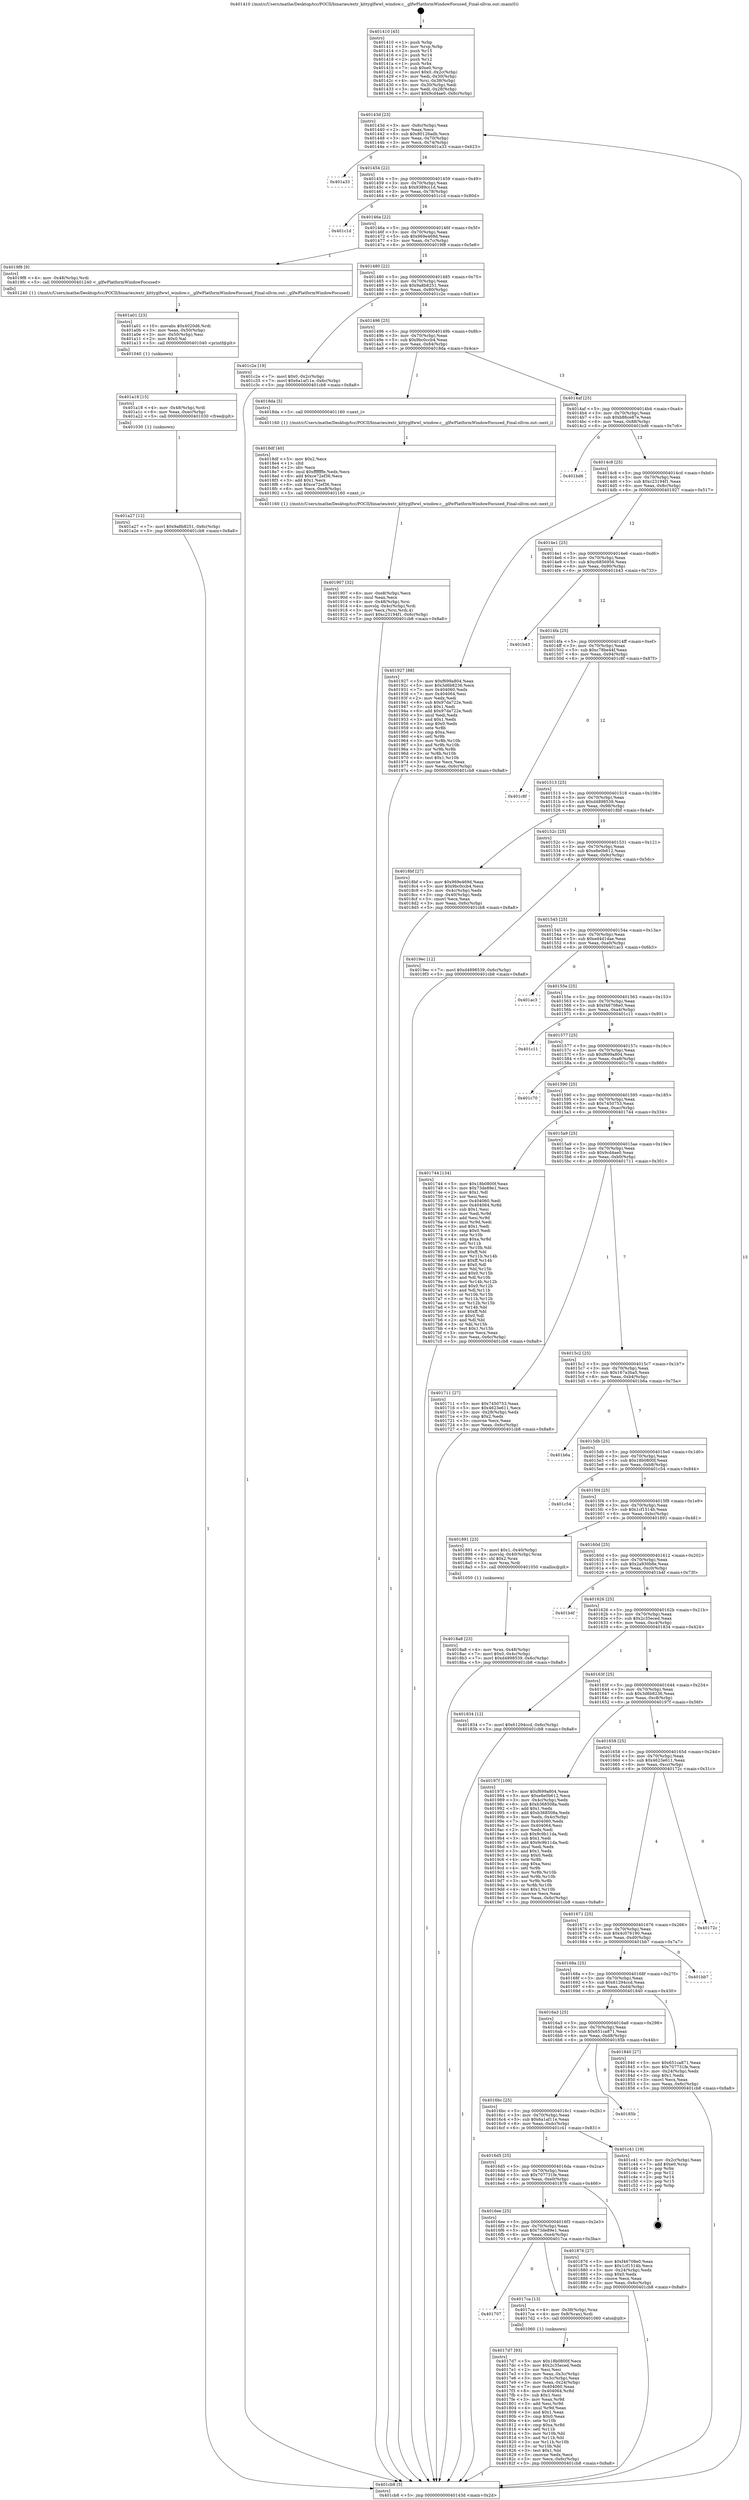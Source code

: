 digraph "0x401410" {
  label = "0x401410 (/mnt/c/Users/mathe/Desktop/tcc/POCII/binaries/extr_kittyglfwwl_window.c__glfwPlatformWindowFocused_Final-ollvm.out::main(0))"
  labelloc = "t"
  node[shape=record]

  Entry [label="",width=0.3,height=0.3,shape=circle,fillcolor=black,style=filled]
  "0x40143d" [label="{
     0x40143d [23]\l
     | [instrs]\l
     &nbsp;&nbsp;0x40143d \<+3\>: mov -0x6c(%rbp),%eax\l
     &nbsp;&nbsp;0x401440 \<+2\>: mov %eax,%ecx\l
     &nbsp;&nbsp;0x401442 \<+6\>: sub $0x80126adb,%ecx\l
     &nbsp;&nbsp;0x401448 \<+3\>: mov %eax,-0x70(%rbp)\l
     &nbsp;&nbsp;0x40144b \<+3\>: mov %ecx,-0x74(%rbp)\l
     &nbsp;&nbsp;0x40144e \<+6\>: je 0000000000401a33 \<main+0x623\>\l
  }"]
  "0x401a33" [label="{
     0x401a33\l
  }", style=dashed]
  "0x401454" [label="{
     0x401454 [22]\l
     | [instrs]\l
     &nbsp;&nbsp;0x401454 \<+5\>: jmp 0000000000401459 \<main+0x49\>\l
     &nbsp;&nbsp;0x401459 \<+3\>: mov -0x70(%rbp),%eax\l
     &nbsp;&nbsp;0x40145c \<+5\>: sub $0x9389cc1d,%eax\l
     &nbsp;&nbsp;0x401461 \<+3\>: mov %eax,-0x78(%rbp)\l
     &nbsp;&nbsp;0x401464 \<+6\>: je 0000000000401c1d \<main+0x80d\>\l
  }"]
  Exit [label="",width=0.3,height=0.3,shape=circle,fillcolor=black,style=filled,peripheries=2]
  "0x401c1d" [label="{
     0x401c1d\l
  }", style=dashed]
  "0x40146a" [label="{
     0x40146a [22]\l
     | [instrs]\l
     &nbsp;&nbsp;0x40146a \<+5\>: jmp 000000000040146f \<main+0x5f\>\l
     &nbsp;&nbsp;0x40146f \<+3\>: mov -0x70(%rbp),%eax\l
     &nbsp;&nbsp;0x401472 \<+5\>: sub $0x969e469d,%eax\l
     &nbsp;&nbsp;0x401477 \<+3\>: mov %eax,-0x7c(%rbp)\l
     &nbsp;&nbsp;0x40147a \<+6\>: je 00000000004019f8 \<main+0x5e8\>\l
  }"]
  "0x401a27" [label="{
     0x401a27 [12]\l
     | [instrs]\l
     &nbsp;&nbsp;0x401a27 \<+7\>: movl $0x9a8b8251,-0x6c(%rbp)\l
     &nbsp;&nbsp;0x401a2e \<+5\>: jmp 0000000000401cb8 \<main+0x8a8\>\l
  }"]
  "0x4019f8" [label="{
     0x4019f8 [9]\l
     | [instrs]\l
     &nbsp;&nbsp;0x4019f8 \<+4\>: mov -0x48(%rbp),%rdi\l
     &nbsp;&nbsp;0x4019fc \<+5\>: call 0000000000401240 \<_glfwPlatformWindowFocused\>\l
     | [calls]\l
     &nbsp;&nbsp;0x401240 \{1\} (/mnt/c/Users/mathe/Desktop/tcc/POCII/binaries/extr_kittyglfwwl_window.c__glfwPlatformWindowFocused_Final-ollvm.out::_glfwPlatformWindowFocused)\l
  }"]
  "0x401480" [label="{
     0x401480 [22]\l
     | [instrs]\l
     &nbsp;&nbsp;0x401480 \<+5\>: jmp 0000000000401485 \<main+0x75\>\l
     &nbsp;&nbsp;0x401485 \<+3\>: mov -0x70(%rbp),%eax\l
     &nbsp;&nbsp;0x401488 \<+5\>: sub $0x9a8b8251,%eax\l
     &nbsp;&nbsp;0x40148d \<+3\>: mov %eax,-0x80(%rbp)\l
     &nbsp;&nbsp;0x401490 \<+6\>: je 0000000000401c2e \<main+0x81e\>\l
  }"]
  "0x401a18" [label="{
     0x401a18 [15]\l
     | [instrs]\l
     &nbsp;&nbsp;0x401a18 \<+4\>: mov -0x48(%rbp),%rdi\l
     &nbsp;&nbsp;0x401a1c \<+6\>: mov %eax,-0xec(%rbp)\l
     &nbsp;&nbsp;0x401a22 \<+5\>: call 0000000000401030 \<free@plt\>\l
     | [calls]\l
     &nbsp;&nbsp;0x401030 \{1\} (unknown)\l
  }"]
  "0x401c2e" [label="{
     0x401c2e [19]\l
     | [instrs]\l
     &nbsp;&nbsp;0x401c2e \<+7\>: movl $0x0,-0x2c(%rbp)\l
     &nbsp;&nbsp;0x401c35 \<+7\>: movl $0x6a1af11e,-0x6c(%rbp)\l
     &nbsp;&nbsp;0x401c3c \<+5\>: jmp 0000000000401cb8 \<main+0x8a8\>\l
  }"]
  "0x401496" [label="{
     0x401496 [25]\l
     | [instrs]\l
     &nbsp;&nbsp;0x401496 \<+5\>: jmp 000000000040149b \<main+0x8b\>\l
     &nbsp;&nbsp;0x40149b \<+3\>: mov -0x70(%rbp),%eax\l
     &nbsp;&nbsp;0x40149e \<+5\>: sub $0x9bc0ccb4,%eax\l
     &nbsp;&nbsp;0x4014a3 \<+6\>: mov %eax,-0x84(%rbp)\l
     &nbsp;&nbsp;0x4014a9 \<+6\>: je 00000000004018da \<main+0x4ca\>\l
  }"]
  "0x401a01" [label="{
     0x401a01 [23]\l
     | [instrs]\l
     &nbsp;&nbsp;0x401a01 \<+10\>: movabs $0x4020d6,%rdi\l
     &nbsp;&nbsp;0x401a0b \<+3\>: mov %eax,-0x50(%rbp)\l
     &nbsp;&nbsp;0x401a0e \<+3\>: mov -0x50(%rbp),%esi\l
     &nbsp;&nbsp;0x401a11 \<+2\>: mov $0x0,%al\l
     &nbsp;&nbsp;0x401a13 \<+5\>: call 0000000000401040 \<printf@plt\>\l
     | [calls]\l
     &nbsp;&nbsp;0x401040 \{1\} (unknown)\l
  }"]
  "0x4018da" [label="{
     0x4018da [5]\l
     | [instrs]\l
     &nbsp;&nbsp;0x4018da \<+5\>: call 0000000000401160 \<next_i\>\l
     | [calls]\l
     &nbsp;&nbsp;0x401160 \{1\} (/mnt/c/Users/mathe/Desktop/tcc/POCII/binaries/extr_kittyglfwwl_window.c__glfwPlatformWindowFocused_Final-ollvm.out::next_i)\l
  }"]
  "0x4014af" [label="{
     0x4014af [25]\l
     | [instrs]\l
     &nbsp;&nbsp;0x4014af \<+5\>: jmp 00000000004014b4 \<main+0xa4\>\l
     &nbsp;&nbsp;0x4014b4 \<+3\>: mov -0x70(%rbp),%eax\l
     &nbsp;&nbsp;0x4014b7 \<+5\>: sub $0xb86ce87e,%eax\l
     &nbsp;&nbsp;0x4014bc \<+6\>: mov %eax,-0x88(%rbp)\l
     &nbsp;&nbsp;0x4014c2 \<+6\>: je 0000000000401bd6 \<main+0x7c6\>\l
  }"]
  "0x401907" [label="{
     0x401907 [32]\l
     | [instrs]\l
     &nbsp;&nbsp;0x401907 \<+6\>: mov -0xe8(%rbp),%ecx\l
     &nbsp;&nbsp;0x40190d \<+3\>: imul %eax,%ecx\l
     &nbsp;&nbsp;0x401910 \<+4\>: mov -0x48(%rbp),%rsi\l
     &nbsp;&nbsp;0x401914 \<+4\>: movslq -0x4c(%rbp),%rdi\l
     &nbsp;&nbsp;0x401918 \<+3\>: mov %ecx,(%rsi,%rdi,4)\l
     &nbsp;&nbsp;0x40191b \<+7\>: movl $0xc23194f1,-0x6c(%rbp)\l
     &nbsp;&nbsp;0x401922 \<+5\>: jmp 0000000000401cb8 \<main+0x8a8\>\l
  }"]
  "0x401bd6" [label="{
     0x401bd6\l
  }", style=dashed]
  "0x4014c8" [label="{
     0x4014c8 [25]\l
     | [instrs]\l
     &nbsp;&nbsp;0x4014c8 \<+5\>: jmp 00000000004014cd \<main+0xbd\>\l
     &nbsp;&nbsp;0x4014cd \<+3\>: mov -0x70(%rbp),%eax\l
     &nbsp;&nbsp;0x4014d0 \<+5\>: sub $0xc23194f1,%eax\l
     &nbsp;&nbsp;0x4014d5 \<+6\>: mov %eax,-0x8c(%rbp)\l
     &nbsp;&nbsp;0x4014db \<+6\>: je 0000000000401927 \<main+0x517\>\l
  }"]
  "0x4018df" [label="{
     0x4018df [40]\l
     | [instrs]\l
     &nbsp;&nbsp;0x4018df \<+5\>: mov $0x2,%ecx\l
     &nbsp;&nbsp;0x4018e4 \<+1\>: cltd\l
     &nbsp;&nbsp;0x4018e5 \<+2\>: idiv %ecx\l
     &nbsp;&nbsp;0x4018e7 \<+6\>: imul $0xfffffffe,%edx,%ecx\l
     &nbsp;&nbsp;0x4018ed \<+6\>: add $0xce72ef36,%ecx\l
     &nbsp;&nbsp;0x4018f3 \<+3\>: add $0x1,%ecx\l
     &nbsp;&nbsp;0x4018f6 \<+6\>: sub $0xce72ef36,%ecx\l
     &nbsp;&nbsp;0x4018fc \<+6\>: mov %ecx,-0xe8(%rbp)\l
     &nbsp;&nbsp;0x401902 \<+5\>: call 0000000000401160 \<next_i\>\l
     | [calls]\l
     &nbsp;&nbsp;0x401160 \{1\} (/mnt/c/Users/mathe/Desktop/tcc/POCII/binaries/extr_kittyglfwwl_window.c__glfwPlatformWindowFocused_Final-ollvm.out::next_i)\l
  }"]
  "0x401927" [label="{
     0x401927 [88]\l
     | [instrs]\l
     &nbsp;&nbsp;0x401927 \<+5\>: mov $0xf699a804,%eax\l
     &nbsp;&nbsp;0x40192c \<+5\>: mov $0x3d6b8236,%ecx\l
     &nbsp;&nbsp;0x401931 \<+7\>: mov 0x404060,%edx\l
     &nbsp;&nbsp;0x401938 \<+7\>: mov 0x404064,%esi\l
     &nbsp;&nbsp;0x40193f \<+2\>: mov %edx,%edi\l
     &nbsp;&nbsp;0x401941 \<+6\>: sub $0x97da722e,%edi\l
     &nbsp;&nbsp;0x401947 \<+3\>: sub $0x1,%edi\l
     &nbsp;&nbsp;0x40194a \<+6\>: add $0x97da722e,%edi\l
     &nbsp;&nbsp;0x401950 \<+3\>: imul %edi,%edx\l
     &nbsp;&nbsp;0x401953 \<+3\>: and $0x1,%edx\l
     &nbsp;&nbsp;0x401956 \<+3\>: cmp $0x0,%edx\l
     &nbsp;&nbsp;0x401959 \<+4\>: sete %r8b\l
     &nbsp;&nbsp;0x40195d \<+3\>: cmp $0xa,%esi\l
     &nbsp;&nbsp;0x401960 \<+4\>: setl %r9b\l
     &nbsp;&nbsp;0x401964 \<+3\>: mov %r8b,%r10b\l
     &nbsp;&nbsp;0x401967 \<+3\>: and %r9b,%r10b\l
     &nbsp;&nbsp;0x40196a \<+3\>: xor %r9b,%r8b\l
     &nbsp;&nbsp;0x40196d \<+3\>: or %r8b,%r10b\l
     &nbsp;&nbsp;0x401970 \<+4\>: test $0x1,%r10b\l
     &nbsp;&nbsp;0x401974 \<+3\>: cmovne %ecx,%eax\l
     &nbsp;&nbsp;0x401977 \<+3\>: mov %eax,-0x6c(%rbp)\l
     &nbsp;&nbsp;0x40197a \<+5\>: jmp 0000000000401cb8 \<main+0x8a8\>\l
  }"]
  "0x4014e1" [label="{
     0x4014e1 [25]\l
     | [instrs]\l
     &nbsp;&nbsp;0x4014e1 \<+5\>: jmp 00000000004014e6 \<main+0xd6\>\l
     &nbsp;&nbsp;0x4014e6 \<+3\>: mov -0x70(%rbp),%eax\l
     &nbsp;&nbsp;0x4014e9 \<+5\>: sub $0xc6856956,%eax\l
     &nbsp;&nbsp;0x4014ee \<+6\>: mov %eax,-0x90(%rbp)\l
     &nbsp;&nbsp;0x4014f4 \<+6\>: je 0000000000401b43 \<main+0x733\>\l
  }"]
  "0x4018a8" [label="{
     0x4018a8 [23]\l
     | [instrs]\l
     &nbsp;&nbsp;0x4018a8 \<+4\>: mov %rax,-0x48(%rbp)\l
     &nbsp;&nbsp;0x4018ac \<+7\>: movl $0x0,-0x4c(%rbp)\l
     &nbsp;&nbsp;0x4018b3 \<+7\>: movl $0xd4898539,-0x6c(%rbp)\l
     &nbsp;&nbsp;0x4018ba \<+5\>: jmp 0000000000401cb8 \<main+0x8a8\>\l
  }"]
  "0x401b43" [label="{
     0x401b43\l
  }", style=dashed]
  "0x4014fa" [label="{
     0x4014fa [25]\l
     | [instrs]\l
     &nbsp;&nbsp;0x4014fa \<+5\>: jmp 00000000004014ff \<main+0xef\>\l
     &nbsp;&nbsp;0x4014ff \<+3\>: mov -0x70(%rbp),%eax\l
     &nbsp;&nbsp;0x401502 \<+5\>: sub $0xc78be44f,%eax\l
     &nbsp;&nbsp;0x401507 \<+6\>: mov %eax,-0x94(%rbp)\l
     &nbsp;&nbsp;0x40150d \<+6\>: je 0000000000401c8f \<main+0x87f\>\l
  }"]
  "0x4017d7" [label="{
     0x4017d7 [93]\l
     | [instrs]\l
     &nbsp;&nbsp;0x4017d7 \<+5\>: mov $0x18b0800f,%ecx\l
     &nbsp;&nbsp;0x4017dc \<+5\>: mov $0x2c35eced,%edx\l
     &nbsp;&nbsp;0x4017e1 \<+2\>: xor %esi,%esi\l
     &nbsp;&nbsp;0x4017e3 \<+3\>: mov %eax,-0x3c(%rbp)\l
     &nbsp;&nbsp;0x4017e6 \<+3\>: mov -0x3c(%rbp),%eax\l
     &nbsp;&nbsp;0x4017e9 \<+3\>: mov %eax,-0x24(%rbp)\l
     &nbsp;&nbsp;0x4017ec \<+7\>: mov 0x404060,%eax\l
     &nbsp;&nbsp;0x4017f3 \<+8\>: mov 0x404064,%r8d\l
     &nbsp;&nbsp;0x4017fb \<+3\>: sub $0x1,%esi\l
     &nbsp;&nbsp;0x4017fe \<+3\>: mov %eax,%r9d\l
     &nbsp;&nbsp;0x401801 \<+3\>: add %esi,%r9d\l
     &nbsp;&nbsp;0x401804 \<+4\>: imul %r9d,%eax\l
     &nbsp;&nbsp;0x401808 \<+3\>: and $0x1,%eax\l
     &nbsp;&nbsp;0x40180b \<+3\>: cmp $0x0,%eax\l
     &nbsp;&nbsp;0x40180e \<+4\>: sete %r10b\l
     &nbsp;&nbsp;0x401812 \<+4\>: cmp $0xa,%r8d\l
     &nbsp;&nbsp;0x401816 \<+4\>: setl %r11b\l
     &nbsp;&nbsp;0x40181a \<+3\>: mov %r10b,%bl\l
     &nbsp;&nbsp;0x40181d \<+3\>: and %r11b,%bl\l
     &nbsp;&nbsp;0x401820 \<+3\>: xor %r11b,%r10b\l
     &nbsp;&nbsp;0x401823 \<+3\>: or %r10b,%bl\l
     &nbsp;&nbsp;0x401826 \<+3\>: test $0x1,%bl\l
     &nbsp;&nbsp;0x401829 \<+3\>: cmovne %edx,%ecx\l
     &nbsp;&nbsp;0x40182c \<+3\>: mov %ecx,-0x6c(%rbp)\l
     &nbsp;&nbsp;0x40182f \<+5\>: jmp 0000000000401cb8 \<main+0x8a8\>\l
  }"]
  "0x401c8f" [label="{
     0x401c8f\l
  }", style=dashed]
  "0x401513" [label="{
     0x401513 [25]\l
     | [instrs]\l
     &nbsp;&nbsp;0x401513 \<+5\>: jmp 0000000000401518 \<main+0x108\>\l
     &nbsp;&nbsp;0x401518 \<+3\>: mov -0x70(%rbp),%eax\l
     &nbsp;&nbsp;0x40151b \<+5\>: sub $0xd4898539,%eax\l
     &nbsp;&nbsp;0x401520 \<+6\>: mov %eax,-0x98(%rbp)\l
     &nbsp;&nbsp;0x401526 \<+6\>: je 00000000004018bf \<main+0x4af\>\l
  }"]
  "0x401707" [label="{
     0x401707\l
  }", style=dashed]
  "0x4018bf" [label="{
     0x4018bf [27]\l
     | [instrs]\l
     &nbsp;&nbsp;0x4018bf \<+5\>: mov $0x969e469d,%eax\l
     &nbsp;&nbsp;0x4018c4 \<+5\>: mov $0x9bc0ccb4,%ecx\l
     &nbsp;&nbsp;0x4018c9 \<+3\>: mov -0x4c(%rbp),%edx\l
     &nbsp;&nbsp;0x4018cc \<+3\>: cmp -0x40(%rbp),%edx\l
     &nbsp;&nbsp;0x4018cf \<+3\>: cmovl %ecx,%eax\l
     &nbsp;&nbsp;0x4018d2 \<+3\>: mov %eax,-0x6c(%rbp)\l
     &nbsp;&nbsp;0x4018d5 \<+5\>: jmp 0000000000401cb8 \<main+0x8a8\>\l
  }"]
  "0x40152c" [label="{
     0x40152c [25]\l
     | [instrs]\l
     &nbsp;&nbsp;0x40152c \<+5\>: jmp 0000000000401531 \<main+0x121\>\l
     &nbsp;&nbsp;0x401531 \<+3\>: mov -0x70(%rbp),%eax\l
     &nbsp;&nbsp;0x401534 \<+5\>: sub $0xe8e0b612,%eax\l
     &nbsp;&nbsp;0x401539 \<+6\>: mov %eax,-0x9c(%rbp)\l
     &nbsp;&nbsp;0x40153f \<+6\>: je 00000000004019ec \<main+0x5dc\>\l
  }"]
  "0x4017ca" [label="{
     0x4017ca [13]\l
     | [instrs]\l
     &nbsp;&nbsp;0x4017ca \<+4\>: mov -0x38(%rbp),%rax\l
     &nbsp;&nbsp;0x4017ce \<+4\>: mov 0x8(%rax),%rdi\l
     &nbsp;&nbsp;0x4017d2 \<+5\>: call 0000000000401060 \<atoi@plt\>\l
     | [calls]\l
     &nbsp;&nbsp;0x401060 \{1\} (unknown)\l
  }"]
  "0x4019ec" [label="{
     0x4019ec [12]\l
     | [instrs]\l
     &nbsp;&nbsp;0x4019ec \<+7\>: movl $0xd4898539,-0x6c(%rbp)\l
     &nbsp;&nbsp;0x4019f3 \<+5\>: jmp 0000000000401cb8 \<main+0x8a8\>\l
  }"]
  "0x401545" [label="{
     0x401545 [25]\l
     | [instrs]\l
     &nbsp;&nbsp;0x401545 \<+5\>: jmp 000000000040154a \<main+0x13a\>\l
     &nbsp;&nbsp;0x40154a \<+3\>: mov -0x70(%rbp),%eax\l
     &nbsp;&nbsp;0x40154d \<+5\>: sub $0xed4d1dae,%eax\l
     &nbsp;&nbsp;0x401552 \<+6\>: mov %eax,-0xa0(%rbp)\l
     &nbsp;&nbsp;0x401558 \<+6\>: je 0000000000401ac3 \<main+0x6b3\>\l
  }"]
  "0x4016ee" [label="{
     0x4016ee [25]\l
     | [instrs]\l
     &nbsp;&nbsp;0x4016ee \<+5\>: jmp 00000000004016f3 \<main+0x2e3\>\l
     &nbsp;&nbsp;0x4016f3 \<+3\>: mov -0x70(%rbp),%eax\l
     &nbsp;&nbsp;0x4016f6 \<+5\>: sub $0x73de89e1,%eax\l
     &nbsp;&nbsp;0x4016fb \<+6\>: mov %eax,-0xe4(%rbp)\l
     &nbsp;&nbsp;0x401701 \<+6\>: je 00000000004017ca \<main+0x3ba\>\l
  }"]
  "0x401ac3" [label="{
     0x401ac3\l
  }", style=dashed]
  "0x40155e" [label="{
     0x40155e [25]\l
     | [instrs]\l
     &nbsp;&nbsp;0x40155e \<+5\>: jmp 0000000000401563 \<main+0x153\>\l
     &nbsp;&nbsp;0x401563 \<+3\>: mov -0x70(%rbp),%eax\l
     &nbsp;&nbsp;0x401566 \<+5\>: sub $0xf46708e0,%eax\l
     &nbsp;&nbsp;0x40156b \<+6\>: mov %eax,-0xa4(%rbp)\l
     &nbsp;&nbsp;0x401571 \<+6\>: je 0000000000401c11 \<main+0x801\>\l
  }"]
  "0x401876" [label="{
     0x401876 [27]\l
     | [instrs]\l
     &nbsp;&nbsp;0x401876 \<+5\>: mov $0xf46708e0,%eax\l
     &nbsp;&nbsp;0x40187b \<+5\>: mov $0x1cf1514b,%ecx\l
     &nbsp;&nbsp;0x401880 \<+3\>: mov -0x24(%rbp),%edx\l
     &nbsp;&nbsp;0x401883 \<+3\>: cmp $0x0,%edx\l
     &nbsp;&nbsp;0x401886 \<+3\>: cmove %ecx,%eax\l
     &nbsp;&nbsp;0x401889 \<+3\>: mov %eax,-0x6c(%rbp)\l
     &nbsp;&nbsp;0x40188c \<+5\>: jmp 0000000000401cb8 \<main+0x8a8\>\l
  }"]
  "0x401c11" [label="{
     0x401c11\l
  }", style=dashed]
  "0x401577" [label="{
     0x401577 [25]\l
     | [instrs]\l
     &nbsp;&nbsp;0x401577 \<+5\>: jmp 000000000040157c \<main+0x16c\>\l
     &nbsp;&nbsp;0x40157c \<+3\>: mov -0x70(%rbp),%eax\l
     &nbsp;&nbsp;0x40157f \<+5\>: sub $0xf699a804,%eax\l
     &nbsp;&nbsp;0x401584 \<+6\>: mov %eax,-0xa8(%rbp)\l
     &nbsp;&nbsp;0x40158a \<+6\>: je 0000000000401c70 \<main+0x860\>\l
  }"]
  "0x4016d5" [label="{
     0x4016d5 [25]\l
     | [instrs]\l
     &nbsp;&nbsp;0x4016d5 \<+5\>: jmp 00000000004016da \<main+0x2ca\>\l
     &nbsp;&nbsp;0x4016da \<+3\>: mov -0x70(%rbp),%eax\l
     &nbsp;&nbsp;0x4016dd \<+5\>: sub $0x707731fe,%eax\l
     &nbsp;&nbsp;0x4016e2 \<+6\>: mov %eax,-0xe0(%rbp)\l
     &nbsp;&nbsp;0x4016e8 \<+6\>: je 0000000000401876 \<main+0x466\>\l
  }"]
  "0x401c70" [label="{
     0x401c70\l
  }", style=dashed]
  "0x401590" [label="{
     0x401590 [25]\l
     | [instrs]\l
     &nbsp;&nbsp;0x401590 \<+5\>: jmp 0000000000401595 \<main+0x185\>\l
     &nbsp;&nbsp;0x401595 \<+3\>: mov -0x70(%rbp),%eax\l
     &nbsp;&nbsp;0x401598 \<+5\>: sub $0x7450753,%eax\l
     &nbsp;&nbsp;0x40159d \<+6\>: mov %eax,-0xac(%rbp)\l
     &nbsp;&nbsp;0x4015a3 \<+6\>: je 0000000000401744 \<main+0x334\>\l
  }"]
  "0x401c41" [label="{
     0x401c41 [19]\l
     | [instrs]\l
     &nbsp;&nbsp;0x401c41 \<+3\>: mov -0x2c(%rbp),%eax\l
     &nbsp;&nbsp;0x401c44 \<+7\>: add $0xe0,%rsp\l
     &nbsp;&nbsp;0x401c4b \<+1\>: pop %rbx\l
     &nbsp;&nbsp;0x401c4c \<+2\>: pop %r12\l
     &nbsp;&nbsp;0x401c4e \<+2\>: pop %r14\l
     &nbsp;&nbsp;0x401c50 \<+2\>: pop %r15\l
     &nbsp;&nbsp;0x401c52 \<+1\>: pop %rbp\l
     &nbsp;&nbsp;0x401c53 \<+1\>: ret\l
  }"]
  "0x401744" [label="{
     0x401744 [134]\l
     | [instrs]\l
     &nbsp;&nbsp;0x401744 \<+5\>: mov $0x18b0800f,%eax\l
     &nbsp;&nbsp;0x401749 \<+5\>: mov $0x73de89e1,%ecx\l
     &nbsp;&nbsp;0x40174e \<+2\>: mov $0x1,%dl\l
     &nbsp;&nbsp;0x401750 \<+2\>: xor %esi,%esi\l
     &nbsp;&nbsp;0x401752 \<+7\>: mov 0x404060,%edi\l
     &nbsp;&nbsp;0x401759 \<+8\>: mov 0x404064,%r8d\l
     &nbsp;&nbsp;0x401761 \<+3\>: sub $0x1,%esi\l
     &nbsp;&nbsp;0x401764 \<+3\>: mov %edi,%r9d\l
     &nbsp;&nbsp;0x401767 \<+3\>: add %esi,%r9d\l
     &nbsp;&nbsp;0x40176a \<+4\>: imul %r9d,%edi\l
     &nbsp;&nbsp;0x40176e \<+3\>: and $0x1,%edi\l
     &nbsp;&nbsp;0x401771 \<+3\>: cmp $0x0,%edi\l
     &nbsp;&nbsp;0x401774 \<+4\>: sete %r10b\l
     &nbsp;&nbsp;0x401778 \<+4\>: cmp $0xa,%r8d\l
     &nbsp;&nbsp;0x40177c \<+4\>: setl %r11b\l
     &nbsp;&nbsp;0x401780 \<+3\>: mov %r10b,%bl\l
     &nbsp;&nbsp;0x401783 \<+3\>: xor $0xff,%bl\l
     &nbsp;&nbsp;0x401786 \<+3\>: mov %r11b,%r14b\l
     &nbsp;&nbsp;0x401789 \<+4\>: xor $0xff,%r14b\l
     &nbsp;&nbsp;0x40178d \<+3\>: xor $0x0,%dl\l
     &nbsp;&nbsp;0x401790 \<+3\>: mov %bl,%r15b\l
     &nbsp;&nbsp;0x401793 \<+4\>: and $0x0,%r15b\l
     &nbsp;&nbsp;0x401797 \<+3\>: and %dl,%r10b\l
     &nbsp;&nbsp;0x40179a \<+3\>: mov %r14b,%r12b\l
     &nbsp;&nbsp;0x40179d \<+4\>: and $0x0,%r12b\l
     &nbsp;&nbsp;0x4017a1 \<+3\>: and %dl,%r11b\l
     &nbsp;&nbsp;0x4017a4 \<+3\>: or %r10b,%r15b\l
     &nbsp;&nbsp;0x4017a7 \<+3\>: or %r11b,%r12b\l
     &nbsp;&nbsp;0x4017aa \<+3\>: xor %r12b,%r15b\l
     &nbsp;&nbsp;0x4017ad \<+3\>: or %r14b,%bl\l
     &nbsp;&nbsp;0x4017b0 \<+3\>: xor $0xff,%bl\l
     &nbsp;&nbsp;0x4017b3 \<+3\>: or $0x0,%dl\l
     &nbsp;&nbsp;0x4017b6 \<+2\>: and %dl,%bl\l
     &nbsp;&nbsp;0x4017b8 \<+3\>: or %bl,%r15b\l
     &nbsp;&nbsp;0x4017bb \<+4\>: test $0x1,%r15b\l
     &nbsp;&nbsp;0x4017bf \<+3\>: cmovne %ecx,%eax\l
     &nbsp;&nbsp;0x4017c2 \<+3\>: mov %eax,-0x6c(%rbp)\l
     &nbsp;&nbsp;0x4017c5 \<+5\>: jmp 0000000000401cb8 \<main+0x8a8\>\l
  }"]
  "0x4015a9" [label="{
     0x4015a9 [25]\l
     | [instrs]\l
     &nbsp;&nbsp;0x4015a9 \<+5\>: jmp 00000000004015ae \<main+0x19e\>\l
     &nbsp;&nbsp;0x4015ae \<+3\>: mov -0x70(%rbp),%eax\l
     &nbsp;&nbsp;0x4015b1 \<+5\>: sub $0x9cd4ae0,%eax\l
     &nbsp;&nbsp;0x4015b6 \<+6\>: mov %eax,-0xb0(%rbp)\l
     &nbsp;&nbsp;0x4015bc \<+6\>: je 0000000000401711 \<main+0x301\>\l
  }"]
  "0x4016bc" [label="{
     0x4016bc [25]\l
     | [instrs]\l
     &nbsp;&nbsp;0x4016bc \<+5\>: jmp 00000000004016c1 \<main+0x2b1\>\l
     &nbsp;&nbsp;0x4016c1 \<+3\>: mov -0x70(%rbp),%eax\l
     &nbsp;&nbsp;0x4016c4 \<+5\>: sub $0x6a1af11e,%eax\l
     &nbsp;&nbsp;0x4016c9 \<+6\>: mov %eax,-0xdc(%rbp)\l
     &nbsp;&nbsp;0x4016cf \<+6\>: je 0000000000401c41 \<main+0x831\>\l
  }"]
  "0x401711" [label="{
     0x401711 [27]\l
     | [instrs]\l
     &nbsp;&nbsp;0x401711 \<+5\>: mov $0x7450753,%eax\l
     &nbsp;&nbsp;0x401716 \<+5\>: mov $0x4623e611,%ecx\l
     &nbsp;&nbsp;0x40171b \<+3\>: mov -0x28(%rbp),%edx\l
     &nbsp;&nbsp;0x40171e \<+3\>: cmp $0x2,%edx\l
     &nbsp;&nbsp;0x401721 \<+3\>: cmovne %ecx,%eax\l
     &nbsp;&nbsp;0x401724 \<+3\>: mov %eax,-0x6c(%rbp)\l
     &nbsp;&nbsp;0x401727 \<+5\>: jmp 0000000000401cb8 \<main+0x8a8\>\l
  }"]
  "0x4015c2" [label="{
     0x4015c2 [25]\l
     | [instrs]\l
     &nbsp;&nbsp;0x4015c2 \<+5\>: jmp 00000000004015c7 \<main+0x1b7\>\l
     &nbsp;&nbsp;0x4015c7 \<+3\>: mov -0x70(%rbp),%eax\l
     &nbsp;&nbsp;0x4015ca \<+5\>: sub $0x167a3ba5,%eax\l
     &nbsp;&nbsp;0x4015cf \<+6\>: mov %eax,-0xb4(%rbp)\l
     &nbsp;&nbsp;0x4015d5 \<+6\>: je 0000000000401b6a \<main+0x75a\>\l
  }"]
  "0x401cb8" [label="{
     0x401cb8 [5]\l
     | [instrs]\l
     &nbsp;&nbsp;0x401cb8 \<+5\>: jmp 000000000040143d \<main+0x2d\>\l
  }"]
  "0x401410" [label="{
     0x401410 [45]\l
     | [instrs]\l
     &nbsp;&nbsp;0x401410 \<+1\>: push %rbp\l
     &nbsp;&nbsp;0x401411 \<+3\>: mov %rsp,%rbp\l
     &nbsp;&nbsp;0x401414 \<+2\>: push %r15\l
     &nbsp;&nbsp;0x401416 \<+2\>: push %r14\l
     &nbsp;&nbsp;0x401418 \<+2\>: push %r12\l
     &nbsp;&nbsp;0x40141a \<+1\>: push %rbx\l
     &nbsp;&nbsp;0x40141b \<+7\>: sub $0xe0,%rsp\l
     &nbsp;&nbsp;0x401422 \<+7\>: movl $0x0,-0x2c(%rbp)\l
     &nbsp;&nbsp;0x401429 \<+3\>: mov %edi,-0x30(%rbp)\l
     &nbsp;&nbsp;0x40142c \<+4\>: mov %rsi,-0x38(%rbp)\l
     &nbsp;&nbsp;0x401430 \<+3\>: mov -0x30(%rbp),%edi\l
     &nbsp;&nbsp;0x401433 \<+3\>: mov %edi,-0x28(%rbp)\l
     &nbsp;&nbsp;0x401436 \<+7\>: movl $0x9cd4ae0,-0x6c(%rbp)\l
  }"]
  "0x40185b" [label="{
     0x40185b\l
  }", style=dashed]
  "0x401b6a" [label="{
     0x401b6a\l
  }", style=dashed]
  "0x4015db" [label="{
     0x4015db [25]\l
     | [instrs]\l
     &nbsp;&nbsp;0x4015db \<+5\>: jmp 00000000004015e0 \<main+0x1d0\>\l
     &nbsp;&nbsp;0x4015e0 \<+3\>: mov -0x70(%rbp),%eax\l
     &nbsp;&nbsp;0x4015e3 \<+5\>: sub $0x18b0800f,%eax\l
     &nbsp;&nbsp;0x4015e8 \<+6\>: mov %eax,-0xb8(%rbp)\l
     &nbsp;&nbsp;0x4015ee \<+6\>: je 0000000000401c54 \<main+0x844\>\l
  }"]
  "0x4016a3" [label="{
     0x4016a3 [25]\l
     | [instrs]\l
     &nbsp;&nbsp;0x4016a3 \<+5\>: jmp 00000000004016a8 \<main+0x298\>\l
     &nbsp;&nbsp;0x4016a8 \<+3\>: mov -0x70(%rbp),%eax\l
     &nbsp;&nbsp;0x4016ab \<+5\>: sub $0x651ca871,%eax\l
     &nbsp;&nbsp;0x4016b0 \<+6\>: mov %eax,-0xd8(%rbp)\l
     &nbsp;&nbsp;0x4016b6 \<+6\>: je 000000000040185b \<main+0x44b\>\l
  }"]
  "0x401c54" [label="{
     0x401c54\l
  }", style=dashed]
  "0x4015f4" [label="{
     0x4015f4 [25]\l
     | [instrs]\l
     &nbsp;&nbsp;0x4015f4 \<+5\>: jmp 00000000004015f9 \<main+0x1e9\>\l
     &nbsp;&nbsp;0x4015f9 \<+3\>: mov -0x70(%rbp),%eax\l
     &nbsp;&nbsp;0x4015fc \<+5\>: sub $0x1cf1514b,%eax\l
     &nbsp;&nbsp;0x401601 \<+6\>: mov %eax,-0xbc(%rbp)\l
     &nbsp;&nbsp;0x401607 \<+6\>: je 0000000000401891 \<main+0x481\>\l
  }"]
  "0x401840" [label="{
     0x401840 [27]\l
     | [instrs]\l
     &nbsp;&nbsp;0x401840 \<+5\>: mov $0x651ca871,%eax\l
     &nbsp;&nbsp;0x401845 \<+5\>: mov $0x707731fe,%ecx\l
     &nbsp;&nbsp;0x40184a \<+3\>: mov -0x24(%rbp),%edx\l
     &nbsp;&nbsp;0x40184d \<+3\>: cmp $0x1,%edx\l
     &nbsp;&nbsp;0x401850 \<+3\>: cmovl %ecx,%eax\l
     &nbsp;&nbsp;0x401853 \<+3\>: mov %eax,-0x6c(%rbp)\l
     &nbsp;&nbsp;0x401856 \<+5\>: jmp 0000000000401cb8 \<main+0x8a8\>\l
  }"]
  "0x401891" [label="{
     0x401891 [23]\l
     | [instrs]\l
     &nbsp;&nbsp;0x401891 \<+7\>: movl $0x1,-0x40(%rbp)\l
     &nbsp;&nbsp;0x401898 \<+4\>: movslq -0x40(%rbp),%rax\l
     &nbsp;&nbsp;0x40189c \<+4\>: shl $0x2,%rax\l
     &nbsp;&nbsp;0x4018a0 \<+3\>: mov %rax,%rdi\l
     &nbsp;&nbsp;0x4018a3 \<+5\>: call 0000000000401050 \<malloc@plt\>\l
     | [calls]\l
     &nbsp;&nbsp;0x401050 \{1\} (unknown)\l
  }"]
  "0x40160d" [label="{
     0x40160d [25]\l
     | [instrs]\l
     &nbsp;&nbsp;0x40160d \<+5\>: jmp 0000000000401612 \<main+0x202\>\l
     &nbsp;&nbsp;0x401612 \<+3\>: mov -0x70(%rbp),%eax\l
     &nbsp;&nbsp;0x401615 \<+5\>: sub $0x2a930b8e,%eax\l
     &nbsp;&nbsp;0x40161a \<+6\>: mov %eax,-0xc0(%rbp)\l
     &nbsp;&nbsp;0x401620 \<+6\>: je 0000000000401b4f \<main+0x73f\>\l
  }"]
  "0x40168a" [label="{
     0x40168a [25]\l
     | [instrs]\l
     &nbsp;&nbsp;0x40168a \<+5\>: jmp 000000000040168f \<main+0x27f\>\l
     &nbsp;&nbsp;0x40168f \<+3\>: mov -0x70(%rbp),%eax\l
     &nbsp;&nbsp;0x401692 \<+5\>: sub $0x61294ccd,%eax\l
     &nbsp;&nbsp;0x401697 \<+6\>: mov %eax,-0xd4(%rbp)\l
     &nbsp;&nbsp;0x40169d \<+6\>: je 0000000000401840 \<main+0x430\>\l
  }"]
  "0x401b4f" [label="{
     0x401b4f\l
  }", style=dashed]
  "0x401626" [label="{
     0x401626 [25]\l
     | [instrs]\l
     &nbsp;&nbsp;0x401626 \<+5\>: jmp 000000000040162b \<main+0x21b\>\l
     &nbsp;&nbsp;0x40162b \<+3\>: mov -0x70(%rbp),%eax\l
     &nbsp;&nbsp;0x40162e \<+5\>: sub $0x2c35eced,%eax\l
     &nbsp;&nbsp;0x401633 \<+6\>: mov %eax,-0xc4(%rbp)\l
     &nbsp;&nbsp;0x401639 \<+6\>: je 0000000000401834 \<main+0x424\>\l
  }"]
  "0x401bb7" [label="{
     0x401bb7\l
  }", style=dashed]
  "0x401834" [label="{
     0x401834 [12]\l
     | [instrs]\l
     &nbsp;&nbsp;0x401834 \<+7\>: movl $0x61294ccd,-0x6c(%rbp)\l
     &nbsp;&nbsp;0x40183b \<+5\>: jmp 0000000000401cb8 \<main+0x8a8\>\l
  }"]
  "0x40163f" [label="{
     0x40163f [25]\l
     | [instrs]\l
     &nbsp;&nbsp;0x40163f \<+5\>: jmp 0000000000401644 \<main+0x234\>\l
     &nbsp;&nbsp;0x401644 \<+3\>: mov -0x70(%rbp),%eax\l
     &nbsp;&nbsp;0x401647 \<+5\>: sub $0x3d6b8236,%eax\l
     &nbsp;&nbsp;0x40164c \<+6\>: mov %eax,-0xc8(%rbp)\l
     &nbsp;&nbsp;0x401652 \<+6\>: je 000000000040197f \<main+0x56f\>\l
  }"]
  "0x401671" [label="{
     0x401671 [25]\l
     | [instrs]\l
     &nbsp;&nbsp;0x401671 \<+5\>: jmp 0000000000401676 \<main+0x266\>\l
     &nbsp;&nbsp;0x401676 \<+3\>: mov -0x70(%rbp),%eax\l
     &nbsp;&nbsp;0x401679 \<+5\>: sub $0x4c076190,%eax\l
     &nbsp;&nbsp;0x40167e \<+6\>: mov %eax,-0xd0(%rbp)\l
     &nbsp;&nbsp;0x401684 \<+6\>: je 0000000000401bb7 \<main+0x7a7\>\l
  }"]
  "0x40197f" [label="{
     0x40197f [109]\l
     | [instrs]\l
     &nbsp;&nbsp;0x40197f \<+5\>: mov $0xf699a804,%eax\l
     &nbsp;&nbsp;0x401984 \<+5\>: mov $0xe8e0b612,%ecx\l
     &nbsp;&nbsp;0x401989 \<+3\>: mov -0x4c(%rbp),%edx\l
     &nbsp;&nbsp;0x40198c \<+6\>: sub $0xb368508a,%edx\l
     &nbsp;&nbsp;0x401992 \<+3\>: add $0x1,%edx\l
     &nbsp;&nbsp;0x401995 \<+6\>: add $0xb368508a,%edx\l
     &nbsp;&nbsp;0x40199b \<+3\>: mov %edx,-0x4c(%rbp)\l
     &nbsp;&nbsp;0x40199e \<+7\>: mov 0x404060,%edx\l
     &nbsp;&nbsp;0x4019a5 \<+7\>: mov 0x404064,%esi\l
     &nbsp;&nbsp;0x4019ac \<+2\>: mov %edx,%edi\l
     &nbsp;&nbsp;0x4019ae \<+6\>: sub $0x9c9b11da,%edi\l
     &nbsp;&nbsp;0x4019b4 \<+3\>: sub $0x1,%edi\l
     &nbsp;&nbsp;0x4019b7 \<+6\>: add $0x9c9b11da,%edi\l
     &nbsp;&nbsp;0x4019bd \<+3\>: imul %edi,%edx\l
     &nbsp;&nbsp;0x4019c0 \<+3\>: and $0x1,%edx\l
     &nbsp;&nbsp;0x4019c3 \<+3\>: cmp $0x0,%edx\l
     &nbsp;&nbsp;0x4019c6 \<+4\>: sete %r8b\l
     &nbsp;&nbsp;0x4019ca \<+3\>: cmp $0xa,%esi\l
     &nbsp;&nbsp;0x4019cd \<+4\>: setl %r9b\l
     &nbsp;&nbsp;0x4019d1 \<+3\>: mov %r8b,%r10b\l
     &nbsp;&nbsp;0x4019d4 \<+3\>: and %r9b,%r10b\l
     &nbsp;&nbsp;0x4019d7 \<+3\>: xor %r9b,%r8b\l
     &nbsp;&nbsp;0x4019da \<+3\>: or %r8b,%r10b\l
     &nbsp;&nbsp;0x4019dd \<+4\>: test $0x1,%r10b\l
     &nbsp;&nbsp;0x4019e1 \<+3\>: cmovne %ecx,%eax\l
     &nbsp;&nbsp;0x4019e4 \<+3\>: mov %eax,-0x6c(%rbp)\l
     &nbsp;&nbsp;0x4019e7 \<+5\>: jmp 0000000000401cb8 \<main+0x8a8\>\l
  }"]
  "0x401658" [label="{
     0x401658 [25]\l
     | [instrs]\l
     &nbsp;&nbsp;0x401658 \<+5\>: jmp 000000000040165d \<main+0x24d\>\l
     &nbsp;&nbsp;0x40165d \<+3\>: mov -0x70(%rbp),%eax\l
     &nbsp;&nbsp;0x401660 \<+5\>: sub $0x4623e611,%eax\l
     &nbsp;&nbsp;0x401665 \<+6\>: mov %eax,-0xcc(%rbp)\l
     &nbsp;&nbsp;0x40166b \<+6\>: je 000000000040172c \<main+0x31c\>\l
  }"]
  "0x40172c" [label="{
     0x40172c\l
  }", style=dashed]
  Entry -> "0x401410" [label=" 1"]
  "0x40143d" -> "0x401a33" [label=" 0"]
  "0x40143d" -> "0x401454" [label=" 16"]
  "0x401c41" -> Exit [label=" 1"]
  "0x401454" -> "0x401c1d" [label=" 0"]
  "0x401454" -> "0x40146a" [label=" 16"]
  "0x401c2e" -> "0x401cb8" [label=" 1"]
  "0x40146a" -> "0x4019f8" [label=" 1"]
  "0x40146a" -> "0x401480" [label=" 15"]
  "0x401a27" -> "0x401cb8" [label=" 1"]
  "0x401480" -> "0x401c2e" [label=" 1"]
  "0x401480" -> "0x401496" [label=" 14"]
  "0x401a18" -> "0x401a27" [label=" 1"]
  "0x401496" -> "0x4018da" [label=" 1"]
  "0x401496" -> "0x4014af" [label=" 13"]
  "0x401a01" -> "0x401a18" [label=" 1"]
  "0x4014af" -> "0x401bd6" [label=" 0"]
  "0x4014af" -> "0x4014c8" [label=" 13"]
  "0x4019f8" -> "0x401a01" [label=" 1"]
  "0x4014c8" -> "0x401927" [label=" 1"]
  "0x4014c8" -> "0x4014e1" [label=" 12"]
  "0x4019ec" -> "0x401cb8" [label=" 1"]
  "0x4014e1" -> "0x401b43" [label=" 0"]
  "0x4014e1" -> "0x4014fa" [label=" 12"]
  "0x40197f" -> "0x401cb8" [label=" 1"]
  "0x4014fa" -> "0x401c8f" [label=" 0"]
  "0x4014fa" -> "0x401513" [label=" 12"]
  "0x401927" -> "0x401cb8" [label=" 1"]
  "0x401513" -> "0x4018bf" [label=" 2"]
  "0x401513" -> "0x40152c" [label=" 10"]
  "0x401907" -> "0x401cb8" [label=" 1"]
  "0x40152c" -> "0x4019ec" [label=" 1"]
  "0x40152c" -> "0x401545" [label=" 9"]
  "0x4018df" -> "0x401907" [label=" 1"]
  "0x401545" -> "0x401ac3" [label=" 0"]
  "0x401545" -> "0x40155e" [label=" 9"]
  "0x4018bf" -> "0x401cb8" [label=" 2"]
  "0x40155e" -> "0x401c11" [label=" 0"]
  "0x40155e" -> "0x401577" [label=" 9"]
  "0x4018a8" -> "0x401cb8" [label=" 1"]
  "0x401577" -> "0x401c70" [label=" 0"]
  "0x401577" -> "0x401590" [label=" 9"]
  "0x401876" -> "0x401cb8" [label=" 1"]
  "0x401590" -> "0x401744" [label=" 1"]
  "0x401590" -> "0x4015a9" [label=" 8"]
  "0x401840" -> "0x401cb8" [label=" 1"]
  "0x4015a9" -> "0x401711" [label=" 1"]
  "0x4015a9" -> "0x4015c2" [label=" 7"]
  "0x401711" -> "0x401cb8" [label=" 1"]
  "0x401410" -> "0x40143d" [label=" 1"]
  "0x401cb8" -> "0x40143d" [label=" 15"]
  "0x401744" -> "0x401cb8" [label=" 1"]
  "0x4017d7" -> "0x401cb8" [label=" 1"]
  "0x4015c2" -> "0x401b6a" [label=" 0"]
  "0x4015c2" -> "0x4015db" [label=" 7"]
  "0x4017ca" -> "0x4017d7" [label=" 1"]
  "0x4015db" -> "0x401c54" [label=" 0"]
  "0x4015db" -> "0x4015f4" [label=" 7"]
  "0x4016ee" -> "0x4017ca" [label=" 1"]
  "0x4015f4" -> "0x401891" [label=" 1"]
  "0x4015f4" -> "0x40160d" [label=" 6"]
  "0x4018da" -> "0x4018df" [label=" 1"]
  "0x40160d" -> "0x401b4f" [label=" 0"]
  "0x40160d" -> "0x401626" [label=" 6"]
  "0x4016d5" -> "0x401876" [label=" 1"]
  "0x401626" -> "0x401834" [label=" 1"]
  "0x401626" -> "0x40163f" [label=" 5"]
  "0x401891" -> "0x4018a8" [label=" 1"]
  "0x40163f" -> "0x40197f" [label=" 1"]
  "0x40163f" -> "0x401658" [label=" 4"]
  "0x4016bc" -> "0x401c41" [label=" 1"]
  "0x401658" -> "0x40172c" [label=" 0"]
  "0x401658" -> "0x401671" [label=" 4"]
  "0x4016bc" -> "0x4016d5" [label=" 2"]
  "0x401671" -> "0x401bb7" [label=" 0"]
  "0x401671" -> "0x40168a" [label=" 4"]
  "0x4016d5" -> "0x4016ee" [label=" 1"]
  "0x40168a" -> "0x401840" [label=" 1"]
  "0x40168a" -> "0x4016a3" [label=" 3"]
  "0x4016ee" -> "0x401707" [label=" 0"]
  "0x4016a3" -> "0x40185b" [label=" 0"]
  "0x4016a3" -> "0x4016bc" [label=" 3"]
  "0x401834" -> "0x401cb8" [label=" 1"]
}

